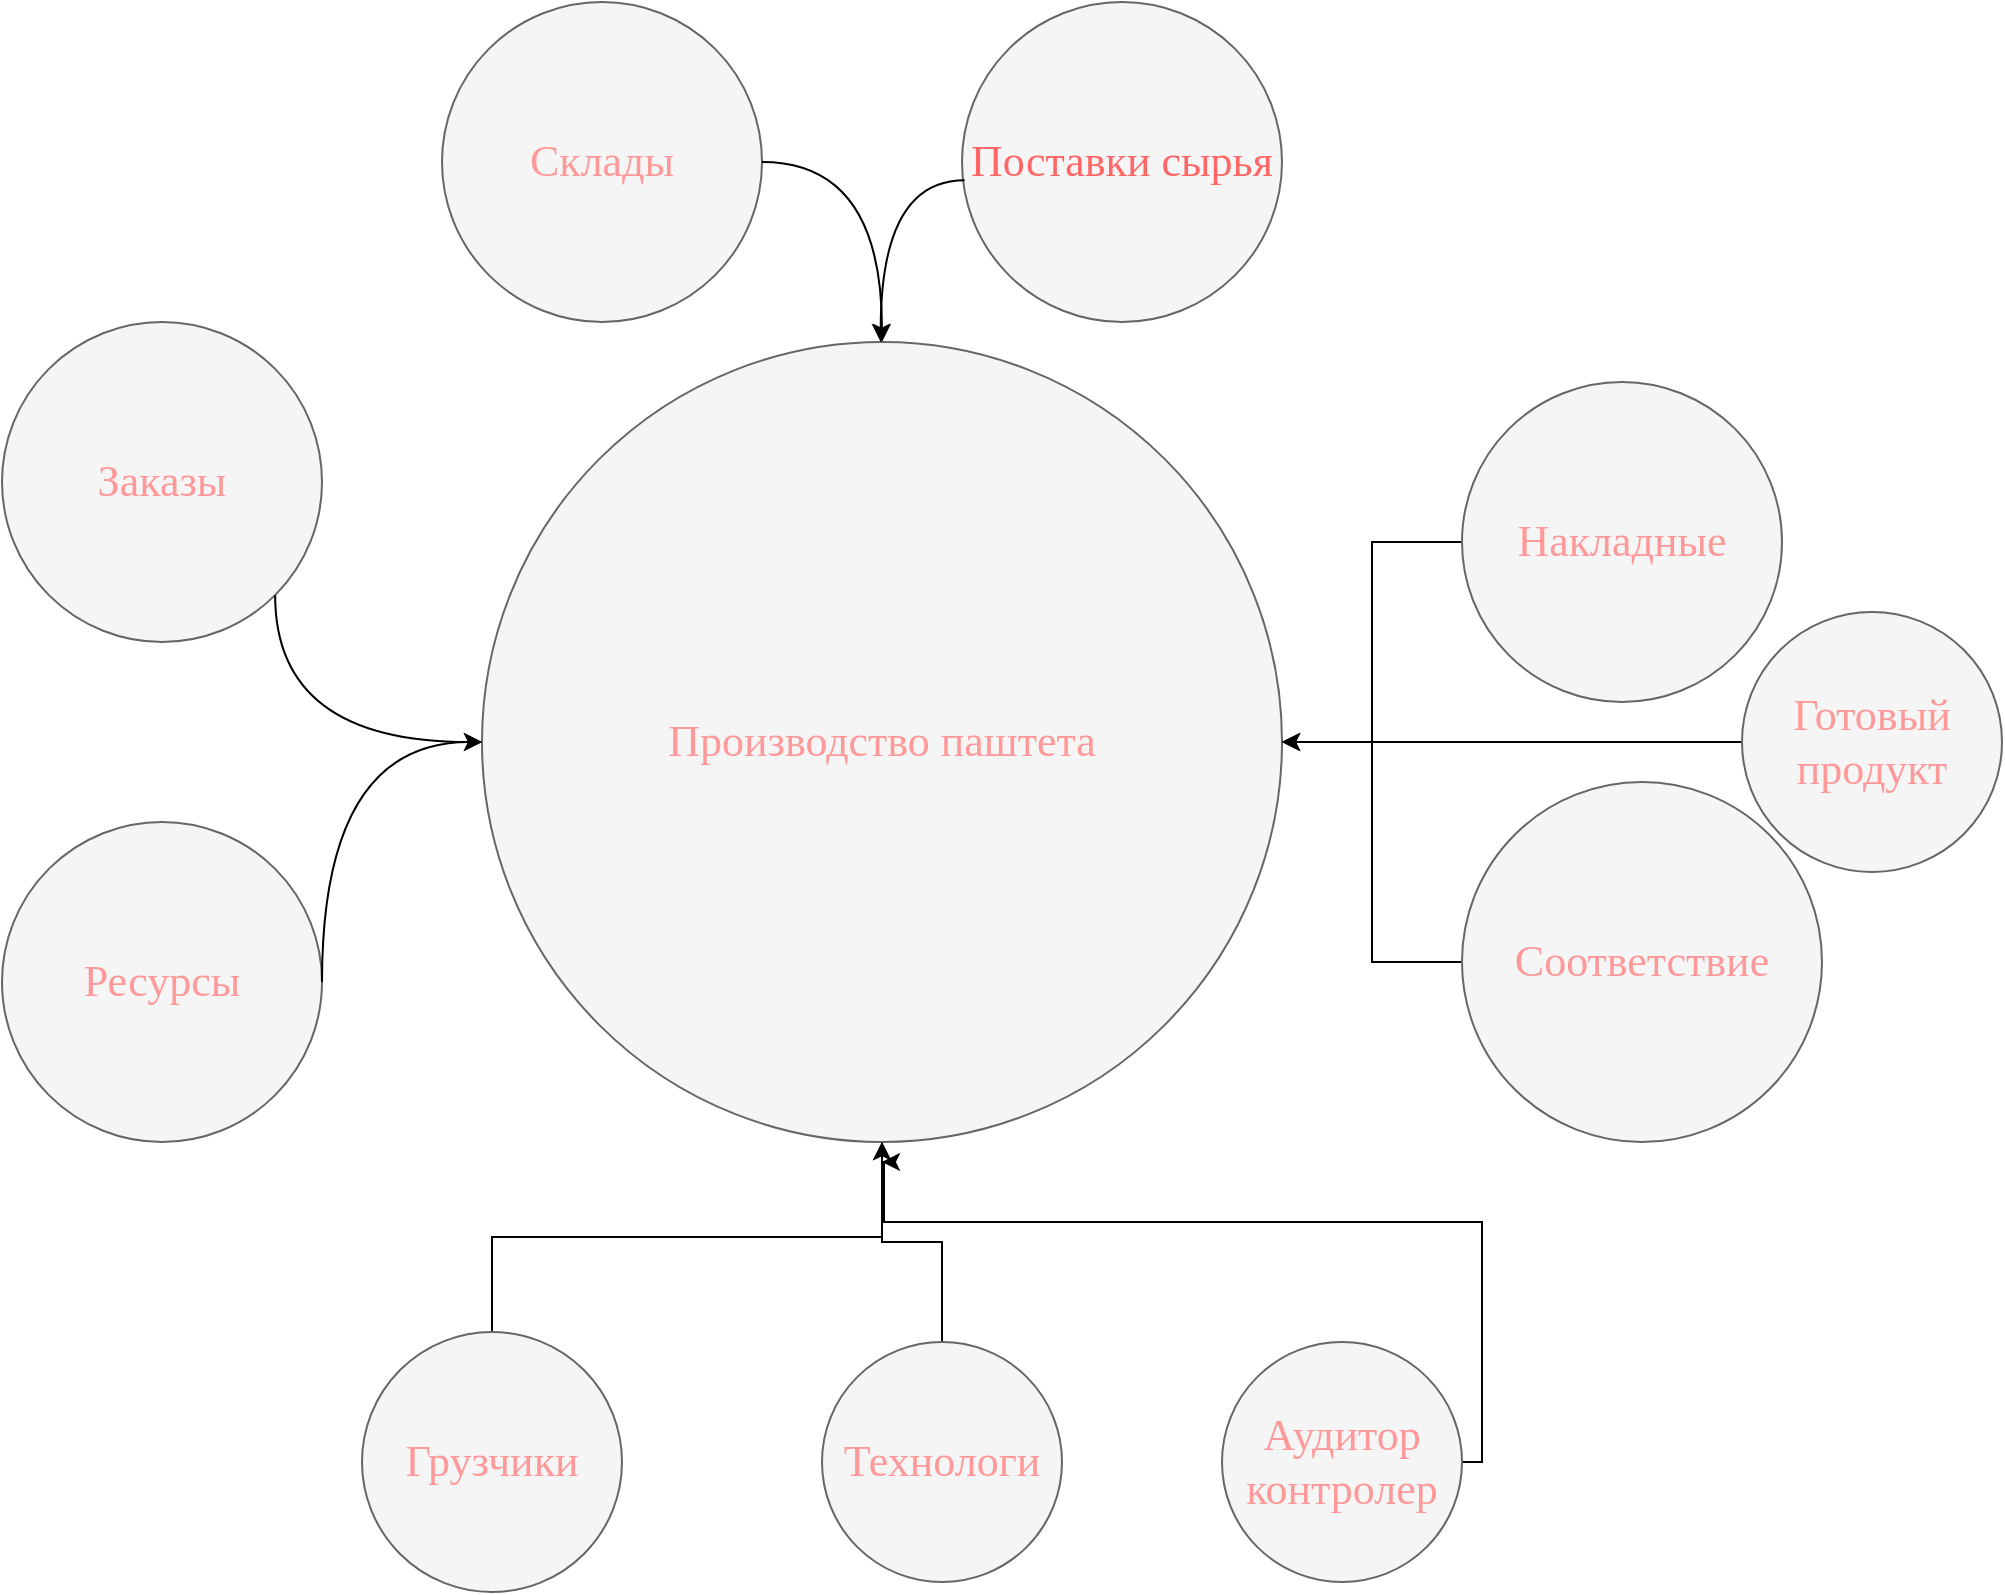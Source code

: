 <mxfile version="22.1.8" type="github">
  <diagram name="Page-1" id="dd472eb7-4b8b-5cd9-a60b-b15522922e76">
    <mxGraphModel dx="1647" dy="925" grid="1" gridSize="10" guides="1" tooltips="1" connect="1" arrows="1" fold="1" page="1" pageScale="1" pageWidth="1100" pageHeight="850" background="none" math="0" shadow="0">
      <root>
        <mxCell id="0" />
        <mxCell id="1" parent="0" />
        <mxCell id="374e34682ed331ee-1" value="Производство паштета" style="ellipse;whiteSpace=wrap;html=1;rounded=0;shadow=0;dashed=0;comic=0;fontFamily=Verdana;fontSize=22;fontColor=#FF9999;fillColor=#f5f5f5;strokeColor=#666666;" parent="1" vertex="1">
          <mxGeometry x="330" y="180" width="400" height="400" as="geometry" />
        </mxCell>
        <mxCell id="45236fa5f4b8e91a-1" value="Поставки сырья" style="ellipse;whiteSpace=wrap;html=1;rounded=0;shadow=0;dashed=0;comic=0;fontFamily=Verdana;fontSize=22;fontColor=#FF6666;fillColor=#f5f5f5;strokeColor=#666666;" parent="1" vertex="1">
          <mxGeometry x="570" y="10" width="160" height="160" as="geometry" />
        </mxCell>
        <mxCell id="wPZr9ZF9iKrXsQ1pUPwF-14" style="edgeStyle=orthogonalEdgeStyle;rounded=0;orthogonalLoop=1;jettySize=auto;html=1;" edge="1" parent="1" source="45236fa5f4b8e91a-2">
          <mxGeometry relative="1" as="geometry">
            <mxPoint x="530.0" y="590" as="targetPoint" />
            <Array as="points">
              <mxPoint x="830" y="620" />
              <mxPoint x="531" y="620" />
              <mxPoint x="531" y="590" />
            </Array>
          </mxGeometry>
        </mxCell>
        <mxCell id="45236fa5f4b8e91a-2" value="Аудитор контролер" style="ellipse;whiteSpace=wrap;html=1;rounded=0;shadow=0;dashed=0;comic=0;fontFamily=Verdana;fontSize=22;fontColor=#FF9999;fillColor=#f5f5f5;strokeColor=#666666;" parent="1" vertex="1">
          <mxGeometry x="700" y="680" width="120" height="120" as="geometry" />
        </mxCell>
        <mxCell id="wPZr9ZF9iKrXsQ1pUPwF-16" style="edgeStyle=orthogonalEdgeStyle;rounded=0;orthogonalLoop=1;jettySize=auto;html=1;" edge="1" parent="1" source="45236fa5f4b8e91a-3" target="374e34682ed331ee-1">
          <mxGeometry relative="1" as="geometry" />
        </mxCell>
        <mxCell id="45236fa5f4b8e91a-3" value="Накладные" style="ellipse;whiteSpace=wrap;html=1;rounded=0;shadow=0;dashed=0;comic=0;fontFamily=Verdana;fontSize=22;fontColor=#FF9999;fillColor=#f5f5f5;strokeColor=#666666;" parent="1" vertex="1">
          <mxGeometry x="820" y="200" width="160" height="160" as="geometry" />
        </mxCell>
        <mxCell id="45236fa5f4b8e91a-4" value="Ресурсы" style="ellipse;whiteSpace=wrap;html=1;rounded=0;shadow=0;dashed=0;comic=0;fontFamily=Verdana;fontSize=22;fontColor=#FF9999;fillColor=#f5f5f5;strokeColor=#666666;" parent="1" vertex="1">
          <mxGeometry x="90" y="420" width="160" height="160" as="geometry" />
        </mxCell>
        <mxCell id="45236fa5f4b8e91a-5" value="Заказы" style="ellipse;whiteSpace=wrap;html=1;rounded=0;shadow=0;dashed=0;comic=0;fontFamily=Verdana;fontSize=22;fontColor=#FF9999;fillColor=#f5f5f5;strokeColor=#666666;" parent="1" vertex="1">
          <mxGeometry x="90" y="170" width="160" height="160" as="geometry" />
        </mxCell>
        <mxCell id="wPZr9ZF9iKrXsQ1pUPwF-17" style="edgeStyle=orthogonalEdgeStyle;rounded=0;orthogonalLoop=1;jettySize=auto;html=1;" edge="1" parent="1" source="45236fa5f4b8e91a-6" target="374e34682ed331ee-1">
          <mxGeometry relative="1" as="geometry" />
        </mxCell>
        <mxCell id="45236fa5f4b8e91a-6" value="Соответствие" style="ellipse;whiteSpace=wrap;html=1;rounded=0;shadow=0;dashed=0;comic=0;fontFamily=Verdana;fontSize=22;fontColor=#FF9999;fillColor=#f5f5f5;strokeColor=#666666;" parent="1" vertex="1">
          <mxGeometry x="820" y="400" width="180" height="180" as="geometry" />
        </mxCell>
        <mxCell id="wPZr9ZF9iKrXsQ1pUPwF-11" style="edgeStyle=orthogonalEdgeStyle;rounded=0;orthogonalLoop=1;jettySize=auto;html=1;exitX=0.5;exitY=0;exitDx=0;exitDy=0;entryX=0.5;entryY=1;entryDx=0;entryDy=0;" edge="1" parent="1" source="45236fa5f4b8e91a-7" target="374e34682ed331ee-1">
          <mxGeometry relative="1" as="geometry" />
        </mxCell>
        <mxCell id="45236fa5f4b8e91a-7" value="Технологи" style="ellipse;whiteSpace=wrap;html=1;rounded=0;shadow=0;dashed=0;comic=0;fontFamily=Verdana;fontSize=22;fontColor=#FF9999;fillColor=#f5f5f5;strokeColor=#666666;" parent="1" vertex="1">
          <mxGeometry x="500" y="680" width="120" height="120" as="geometry" />
        </mxCell>
        <mxCell id="wPZr9ZF9iKrXsQ1pUPwF-15" style="edgeStyle=orthogonalEdgeStyle;rounded=0;orthogonalLoop=1;jettySize=auto;html=1;" edge="1" parent="1" source="45236fa5f4b8e91a-8" target="374e34682ed331ee-1">
          <mxGeometry relative="1" as="geometry" />
        </mxCell>
        <mxCell id="45236fa5f4b8e91a-8" value="Грузчики" style="ellipse;whiteSpace=wrap;html=1;rounded=0;shadow=0;dashed=0;comic=0;fontFamily=Verdana;fontSize=22;fontColor=#FF9999;fillColor=#f5f5f5;strokeColor=#666666;" parent="1" vertex="1">
          <mxGeometry x="270" y="675" width="130" height="130" as="geometry" />
        </mxCell>
        <mxCell id="wPZr9ZF9iKrXsQ1pUPwF-2" value="Склады" style="ellipse;whiteSpace=wrap;html=1;rounded=0;shadow=0;dashed=0;comic=0;fontFamily=Verdana;fontSize=22;fontColor=#FF9999;fillColor=#f5f5f5;strokeColor=#666666;" vertex="1" parent="1">
          <mxGeometry x="310" y="10" width="160" height="160" as="geometry" />
        </mxCell>
        <mxCell id="wPZr9ZF9iKrXsQ1pUPwF-3" value="" style="curved=1;endArrow=classic;html=1;rounded=0;edgeStyle=orthogonalEdgeStyle;exitX=1;exitY=1;exitDx=0;exitDy=0;entryX=0;entryY=0.5;entryDx=0;entryDy=0;" edge="1" parent="1" source="45236fa5f4b8e91a-5" target="374e34682ed331ee-1">
          <mxGeometry width="50" height="50" relative="1" as="geometry">
            <mxPoint x="480" y="410" as="sourcePoint" />
            <mxPoint x="530" y="360" as="targetPoint" />
            <Array as="points">
              <mxPoint x="227" y="380" />
            </Array>
          </mxGeometry>
        </mxCell>
        <mxCell id="wPZr9ZF9iKrXsQ1pUPwF-5" value="" style="curved=1;endArrow=classic;html=1;rounded=0;edgeStyle=orthogonalEdgeStyle;exitX=1;exitY=0.5;exitDx=0;exitDy=0;" edge="1" parent="1" source="45236fa5f4b8e91a-4" target="374e34682ed331ee-1">
          <mxGeometry width="50" height="50" relative="1" as="geometry">
            <mxPoint x="480" y="410" as="sourcePoint" />
            <mxPoint x="530" y="360" as="targetPoint" />
            <Array as="points">
              <mxPoint x="250" y="380" />
            </Array>
          </mxGeometry>
        </mxCell>
        <mxCell id="wPZr9ZF9iKrXsQ1pUPwF-7" value="" style="curved=1;endArrow=classic;html=1;rounded=0;edgeStyle=orthogonalEdgeStyle;entryX=0.5;entryY=0;entryDx=0;entryDy=0;" edge="1" parent="1" target="374e34682ed331ee-1">
          <mxGeometry width="50" height="50" relative="1" as="geometry">
            <mxPoint x="470" y="90" as="sourcePoint" />
            <mxPoint x="520" y="40" as="targetPoint" />
            <Array as="points">
              <mxPoint x="530" y="90" />
            </Array>
          </mxGeometry>
        </mxCell>
        <mxCell id="wPZr9ZF9iKrXsQ1pUPwF-8" value="" style="curved=1;endArrow=classic;html=1;rounded=0;edgeStyle=orthogonalEdgeStyle;exitX=0.008;exitY=0.557;exitDx=0;exitDy=0;exitPerimeter=0;" edge="1" parent="1" source="45236fa5f4b8e91a-1">
          <mxGeometry width="50" height="50" relative="1" as="geometry">
            <mxPoint x="530.63" y="114.28" as="sourcePoint" />
            <mxPoint x="529.35" y="180.001" as="targetPoint" />
            <Array as="points">
              <mxPoint x="529" y="99" />
            </Array>
          </mxGeometry>
        </mxCell>
        <mxCell id="wPZr9ZF9iKrXsQ1pUPwF-19" style="edgeStyle=orthogonalEdgeStyle;rounded=0;orthogonalLoop=1;jettySize=auto;html=1;entryX=1;entryY=0.5;entryDx=0;entryDy=0;" edge="1" parent="1" source="wPZr9ZF9iKrXsQ1pUPwF-18" target="374e34682ed331ee-1">
          <mxGeometry relative="1" as="geometry" />
        </mxCell>
        <mxCell id="wPZr9ZF9iKrXsQ1pUPwF-18" value="Готовый продукт" style="ellipse;whiteSpace=wrap;html=1;rounded=0;shadow=0;dashed=0;comic=0;fontFamily=Verdana;fontSize=22;fontColor=#FF9999;fillColor=#f5f5f5;strokeColor=#666666;" vertex="1" parent="1">
          <mxGeometry x="960" y="315" width="130" height="130" as="geometry" />
        </mxCell>
      </root>
    </mxGraphModel>
  </diagram>
</mxfile>
